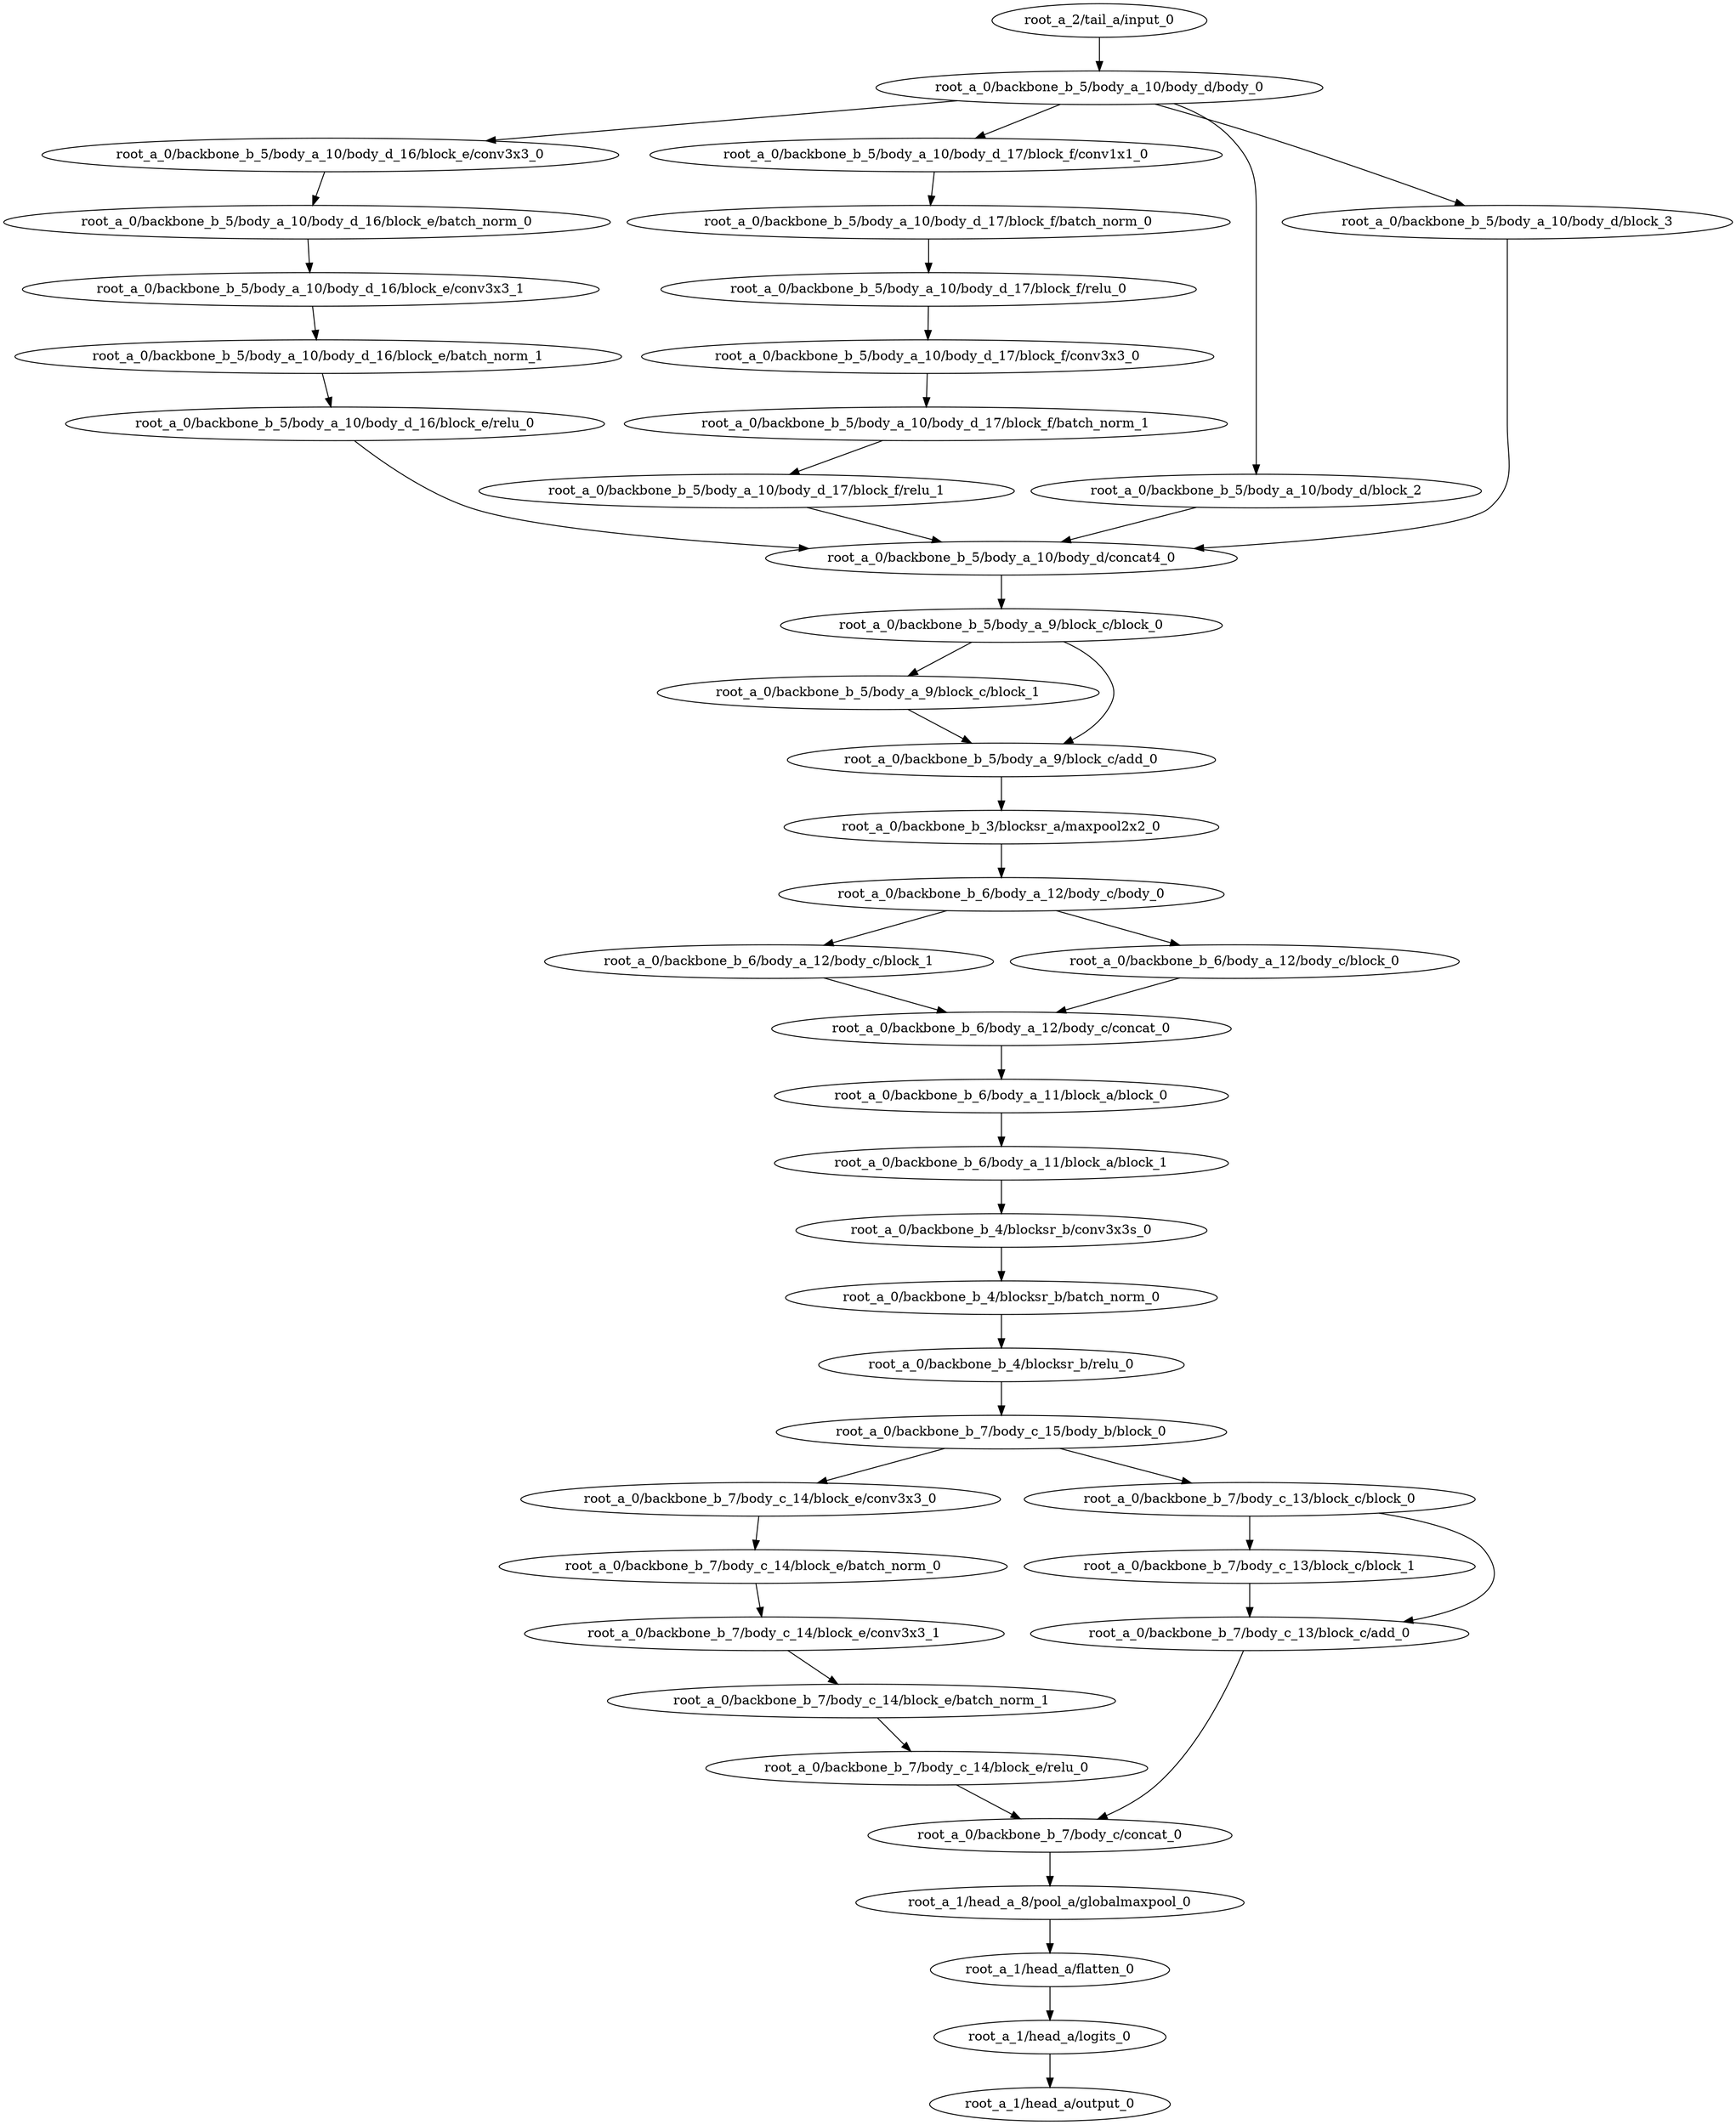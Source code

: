 digraph root_a {
	"root_a_2/tail_a/input_0"
	"root_a_0/backbone_b_5/body_a_10/body_d/body_0"
	"root_a_0/backbone_b_5/body_a_10/body_d_16/block_e/conv3x3_0"
	"root_a_0/backbone_b_5/body_a_10/body_d_16/block_e/batch_norm_0"
	"root_a_0/backbone_b_5/body_a_10/body_d_16/block_e/conv3x3_1"
	"root_a_0/backbone_b_5/body_a_10/body_d_16/block_e/batch_norm_1"
	"root_a_0/backbone_b_5/body_a_10/body_d_16/block_e/relu_0"
	"root_a_0/backbone_b_5/body_a_10/body_d_17/block_f/conv1x1_0"
	"root_a_0/backbone_b_5/body_a_10/body_d_17/block_f/batch_norm_0"
	"root_a_0/backbone_b_5/body_a_10/body_d_17/block_f/relu_0"
	"root_a_0/backbone_b_5/body_a_10/body_d_17/block_f/conv3x3_0"
	"root_a_0/backbone_b_5/body_a_10/body_d_17/block_f/batch_norm_1"
	"root_a_0/backbone_b_5/body_a_10/body_d_17/block_f/relu_1"
	"root_a_0/backbone_b_5/body_a_10/body_d/block_2"
	"root_a_0/backbone_b_5/body_a_10/body_d/block_3"
	"root_a_0/backbone_b_5/body_a_10/body_d/concat4_0"
	"root_a_0/backbone_b_5/body_a_9/block_c/block_0"
	"root_a_0/backbone_b_5/body_a_9/block_c/block_1"
	"root_a_0/backbone_b_5/body_a_9/block_c/add_0"
	"root_a_0/backbone_b_3/blocksr_a/maxpool2x2_0"
	"root_a_0/backbone_b_6/body_a_12/body_c/body_0"
	"root_a_0/backbone_b_6/body_a_12/body_c/block_1"
	"root_a_0/backbone_b_6/body_a_12/body_c/block_0"
	"root_a_0/backbone_b_6/body_a_12/body_c/concat_0"
	"root_a_0/backbone_b_6/body_a_11/block_a/block_0"
	"root_a_0/backbone_b_6/body_a_11/block_a/block_1"
	"root_a_0/backbone_b_4/blocksr_b/conv3x3s_0"
	"root_a_0/backbone_b_4/blocksr_b/batch_norm_0"
	"root_a_0/backbone_b_4/blocksr_b/relu_0"
	"root_a_0/backbone_b_7/body_c_15/body_b/block_0"
	"root_a_0/backbone_b_7/body_c_14/block_e/conv3x3_0"
	"root_a_0/backbone_b_7/body_c_14/block_e/batch_norm_0"
	"root_a_0/backbone_b_7/body_c_14/block_e/conv3x3_1"
	"root_a_0/backbone_b_7/body_c_14/block_e/batch_norm_1"
	"root_a_0/backbone_b_7/body_c_14/block_e/relu_0"
	"root_a_0/backbone_b_7/body_c_13/block_c/block_0"
	"root_a_0/backbone_b_7/body_c_13/block_c/block_1"
	"root_a_0/backbone_b_7/body_c_13/block_c/add_0"
	"root_a_0/backbone_b_7/body_c/concat_0"
	"root_a_1/head_a_8/pool_a/globalmaxpool_0"
	"root_a_1/head_a/flatten_0"
	"root_a_1/head_a/logits_0"
	"root_a_1/head_a/output_0"

	"root_a_2/tail_a/input_0" -> "root_a_0/backbone_b_5/body_a_10/body_d/body_0"
	"root_a_0/backbone_b_5/body_a_10/body_d/body_0" -> "root_a_0/backbone_b_5/body_a_10/body_d_16/block_e/conv3x3_0"
	"root_a_0/backbone_b_5/body_a_10/body_d_16/block_e/conv3x3_0" -> "root_a_0/backbone_b_5/body_a_10/body_d_16/block_e/batch_norm_0"
	"root_a_0/backbone_b_5/body_a_10/body_d_16/block_e/batch_norm_0" -> "root_a_0/backbone_b_5/body_a_10/body_d_16/block_e/conv3x3_1"
	"root_a_0/backbone_b_5/body_a_10/body_d_16/block_e/conv3x3_1" -> "root_a_0/backbone_b_5/body_a_10/body_d_16/block_e/batch_norm_1"
	"root_a_0/backbone_b_5/body_a_10/body_d_16/block_e/batch_norm_1" -> "root_a_0/backbone_b_5/body_a_10/body_d_16/block_e/relu_0"
	"root_a_0/backbone_b_5/body_a_10/body_d/body_0" -> "root_a_0/backbone_b_5/body_a_10/body_d_17/block_f/conv1x1_0"
	"root_a_0/backbone_b_5/body_a_10/body_d_17/block_f/conv1x1_0" -> "root_a_0/backbone_b_5/body_a_10/body_d_17/block_f/batch_norm_0"
	"root_a_0/backbone_b_5/body_a_10/body_d_17/block_f/batch_norm_0" -> "root_a_0/backbone_b_5/body_a_10/body_d_17/block_f/relu_0"
	"root_a_0/backbone_b_5/body_a_10/body_d_17/block_f/relu_0" -> "root_a_0/backbone_b_5/body_a_10/body_d_17/block_f/conv3x3_0"
	"root_a_0/backbone_b_5/body_a_10/body_d_17/block_f/conv3x3_0" -> "root_a_0/backbone_b_5/body_a_10/body_d_17/block_f/batch_norm_1"
	"root_a_0/backbone_b_5/body_a_10/body_d_17/block_f/batch_norm_1" -> "root_a_0/backbone_b_5/body_a_10/body_d_17/block_f/relu_1"
	"root_a_0/backbone_b_5/body_a_10/body_d/body_0" -> "root_a_0/backbone_b_5/body_a_10/body_d/block_2"
	"root_a_0/backbone_b_5/body_a_10/body_d/body_0" -> "root_a_0/backbone_b_5/body_a_10/body_d/block_3"
	"root_a_0/backbone_b_5/body_a_10/body_d_16/block_e/relu_0" -> "root_a_0/backbone_b_5/body_a_10/body_d/concat4_0"
	"root_a_0/backbone_b_5/body_a_10/body_d_17/block_f/relu_1" -> "root_a_0/backbone_b_5/body_a_10/body_d/concat4_0"
	"root_a_0/backbone_b_5/body_a_10/body_d/block_2" -> "root_a_0/backbone_b_5/body_a_10/body_d/concat4_0"
	"root_a_0/backbone_b_5/body_a_10/body_d/block_3" -> "root_a_0/backbone_b_5/body_a_10/body_d/concat4_0"
	"root_a_0/backbone_b_5/body_a_10/body_d/concat4_0" -> "root_a_0/backbone_b_5/body_a_9/block_c/block_0"
	"root_a_0/backbone_b_5/body_a_9/block_c/block_0" -> "root_a_0/backbone_b_5/body_a_9/block_c/block_1"
	"root_a_0/backbone_b_5/body_a_9/block_c/block_1" -> "root_a_0/backbone_b_5/body_a_9/block_c/add_0"
	"root_a_0/backbone_b_5/body_a_9/block_c/block_0" -> "root_a_0/backbone_b_5/body_a_9/block_c/add_0"
	"root_a_0/backbone_b_5/body_a_9/block_c/add_0" -> "root_a_0/backbone_b_3/blocksr_a/maxpool2x2_0"
	"root_a_0/backbone_b_3/blocksr_a/maxpool2x2_0" -> "root_a_0/backbone_b_6/body_a_12/body_c/body_0"
	"root_a_0/backbone_b_6/body_a_12/body_c/body_0" -> "root_a_0/backbone_b_6/body_a_12/body_c/block_1"
	"root_a_0/backbone_b_6/body_a_12/body_c/body_0" -> "root_a_0/backbone_b_6/body_a_12/body_c/block_0"
	"root_a_0/backbone_b_6/body_a_12/body_c/block_1" -> "root_a_0/backbone_b_6/body_a_12/body_c/concat_0"
	"root_a_0/backbone_b_6/body_a_12/body_c/block_0" -> "root_a_0/backbone_b_6/body_a_12/body_c/concat_0"
	"root_a_0/backbone_b_6/body_a_12/body_c/concat_0" -> "root_a_0/backbone_b_6/body_a_11/block_a/block_0"
	"root_a_0/backbone_b_6/body_a_11/block_a/block_0" -> "root_a_0/backbone_b_6/body_a_11/block_a/block_1"
	"root_a_0/backbone_b_6/body_a_11/block_a/block_1" -> "root_a_0/backbone_b_4/blocksr_b/conv3x3s_0"
	"root_a_0/backbone_b_4/blocksr_b/conv3x3s_0" -> "root_a_0/backbone_b_4/blocksr_b/batch_norm_0"
	"root_a_0/backbone_b_4/blocksr_b/batch_norm_0" -> "root_a_0/backbone_b_4/blocksr_b/relu_0"
	"root_a_0/backbone_b_4/blocksr_b/relu_0" -> "root_a_0/backbone_b_7/body_c_15/body_b/block_0"
	"root_a_0/backbone_b_7/body_c_15/body_b/block_0" -> "root_a_0/backbone_b_7/body_c_14/block_e/conv3x3_0"
	"root_a_0/backbone_b_7/body_c_14/block_e/conv3x3_0" -> "root_a_0/backbone_b_7/body_c_14/block_e/batch_norm_0"
	"root_a_0/backbone_b_7/body_c_14/block_e/batch_norm_0" -> "root_a_0/backbone_b_7/body_c_14/block_e/conv3x3_1"
	"root_a_0/backbone_b_7/body_c_14/block_e/conv3x3_1" -> "root_a_0/backbone_b_7/body_c_14/block_e/batch_norm_1"
	"root_a_0/backbone_b_7/body_c_14/block_e/batch_norm_1" -> "root_a_0/backbone_b_7/body_c_14/block_e/relu_0"
	"root_a_0/backbone_b_7/body_c_15/body_b/block_0" -> "root_a_0/backbone_b_7/body_c_13/block_c/block_0"
	"root_a_0/backbone_b_7/body_c_13/block_c/block_0" -> "root_a_0/backbone_b_7/body_c_13/block_c/block_1"
	"root_a_0/backbone_b_7/body_c_13/block_c/block_1" -> "root_a_0/backbone_b_7/body_c_13/block_c/add_0"
	"root_a_0/backbone_b_7/body_c_13/block_c/block_0" -> "root_a_0/backbone_b_7/body_c_13/block_c/add_0"
	"root_a_0/backbone_b_7/body_c_14/block_e/relu_0" -> "root_a_0/backbone_b_7/body_c/concat_0"
	"root_a_0/backbone_b_7/body_c_13/block_c/add_0" -> "root_a_0/backbone_b_7/body_c/concat_0"
	"root_a_0/backbone_b_7/body_c/concat_0" -> "root_a_1/head_a_8/pool_a/globalmaxpool_0"
	"root_a_1/head_a_8/pool_a/globalmaxpool_0" -> "root_a_1/head_a/flatten_0"
	"root_a_1/head_a/flatten_0" -> "root_a_1/head_a/logits_0"
	"root_a_1/head_a/logits_0" -> "root_a_1/head_a/output_0"

}